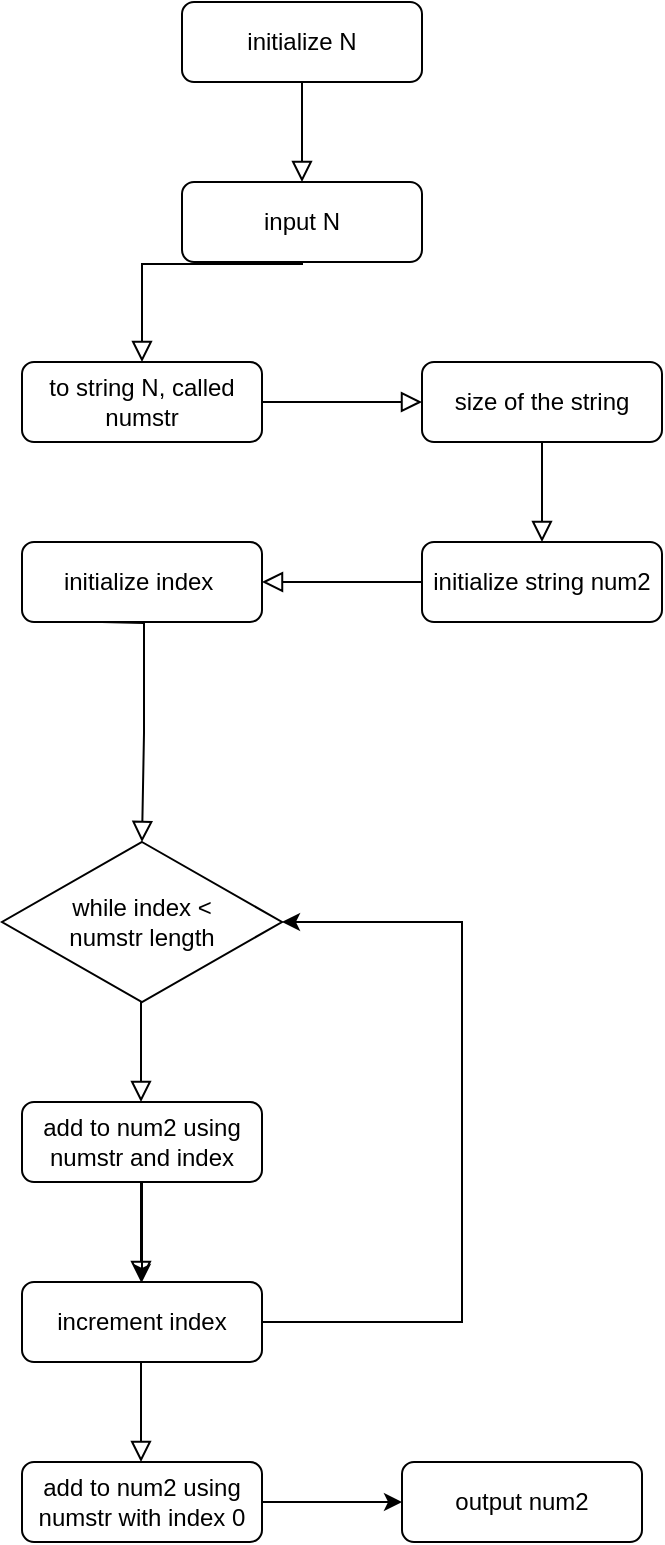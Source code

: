 <mxfile version="22.0.8" type="github">
  <diagram name="Page-1" id="WHW3vwx68dzItflWKQoz">
    <mxGraphModel dx="1793" dy="933" grid="1" gridSize="10" guides="1" tooltips="1" connect="1" arrows="1" fold="1" page="1" pageScale="1" pageWidth="827" pageHeight="1169" math="0" shadow="0">
      <root>
        <mxCell id="0" />
        <mxCell id="1" parent="0" />
        <mxCell id="26yr2gSdb5ZErcrHI1Ah-1" value="" style="rounded=0;html=1;jettySize=auto;orthogonalLoop=1;fontSize=11;endArrow=block;endFill=0;endSize=8;strokeWidth=1;shadow=0;labelBackgroundColor=none;edgeStyle=orthogonalEdgeStyle;" edge="1" parent="1" source="26yr2gSdb5ZErcrHI1Ah-2">
          <mxGeometry relative="1" as="geometry">
            <mxPoint x="400" y="170" as="targetPoint" />
          </mxGeometry>
        </mxCell>
        <mxCell id="26yr2gSdb5ZErcrHI1Ah-2" value="initialize N" style="rounded=1;whiteSpace=wrap;html=1;fontSize=12;glass=0;strokeWidth=1;shadow=0;" vertex="1" parent="1">
          <mxGeometry x="340" y="80" width="120" height="40" as="geometry" />
        </mxCell>
        <mxCell id="26yr2gSdb5ZErcrHI1Ah-3" value="input N" style="rounded=1;whiteSpace=wrap;html=1;" vertex="1" parent="1">
          <mxGeometry x="340" y="170" width="120" height="40" as="geometry" />
        </mxCell>
        <mxCell id="26yr2gSdb5ZErcrHI1Ah-4" value="" style="rounded=0;html=1;jettySize=auto;orthogonalLoop=1;fontSize=11;endArrow=block;endFill=0;endSize=8;strokeWidth=1;shadow=0;labelBackgroundColor=none;edgeStyle=orthogonalEdgeStyle;entryX=0;entryY=0.5;entryDx=0;entryDy=0;" edge="1" parent="1" source="26yr2gSdb5ZErcrHI1Ah-5" target="26yr2gSdb5ZErcrHI1Ah-8">
          <mxGeometry relative="1" as="geometry">
            <mxPoint x="400" y="350" as="targetPoint" />
          </mxGeometry>
        </mxCell>
        <mxCell id="26yr2gSdb5ZErcrHI1Ah-5" value="to string N, called numstr" style="rounded=1;whiteSpace=wrap;html=1;fontSize=12;glass=0;strokeWidth=1;shadow=0;" vertex="1" parent="1">
          <mxGeometry x="260" y="260" width="120" height="40" as="geometry" />
        </mxCell>
        <mxCell id="26yr2gSdb5ZErcrHI1Ah-6" value="" style="rounded=0;html=1;jettySize=auto;orthogonalLoop=1;fontSize=11;endArrow=block;endFill=0;endSize=8;strokeWidth=1;shadow=0;labelBackgroundColor=none;edgeStyle=orthogonalEdgeStyle;entryX=0.5;entryY=0;entryDx=0;entryDy=0;" edge="1" parent="1" target="26yr2gSdb5ZErcrHI1Ah-5">
          <mxGeometry relative="1" as="geometry">
            <mxPoint x="400" y="210" as="sourcePoint" />
            <mxPoint x="310" y="240" as="targetPoint" />
            <Array as="points">
              <mxPoint x="400" y="211" />
              <mxPoint x="320" y="211" />
            </Array>
          </mxGeometry>
        </mxCell>
        <mxCell id="26yr2gSdb5ZErcrHI1Ah-8" value="size of the string" style="rounded=1;whiteSpace=wrap;html=1;fontSize=12;glass=0;strokeWidth=1;shadow=0;" vertex="1" parent="1">
          <mxGeometry x="460" y="260" width="120" height="40" as="geometry" />
        </mxCell>
        <mxCell id="26yr2gSdb5ZErcrHI1Ah-9" value="" style="rounded=0;html=1;jettySize=auto;orthogonalLoop=1;fontSize=11;endArrow=block;endFill=0;endSize=8;strokeWidth=1;shadow=0;labelBackgroundColor=none;edgeStyle=orthogonalEdgeStyle;" edge="1" parent="1" source="26yr2gSdb5ZErcrHI1Ah-10">
          <mxGeometry relative="1" as="geometry">
            <mxPoint x="380" y="370" as="targetPoint" />
          </mxGeometry>
        </mxCell>
        <mxCell id="26yr2gSdb5ZErcrHI1Ah-11" value="" style="rounded=0;html=1;jettySize=auto;orthogonalLoop=1;fontSize=11;endArrow=block;endFill=0;endSize=8;strokeWidth=1;shadow=0;labelBackgroundColor=none;edgeStyle=orthogonalEdgeStyle;" edge="1" parent="1">
          <mxGeometry relative="1" as="geometry">
            <mxPoint x="320" y="500" as="targetPoint" />
            <mxPoint x="300" y="390.0" as="sourcePoint" />
          </mxGeometry>
        </mxCell>
        <mxCell id="26yr2gSdb5ZErcrHI1Ah-12" value="initialize index&amp;nbsp;" style="rounded=1;whiteSpace=wrap;html=1;fontSize=12;glass=0;strokeWidth=1;shadow=0;" vertex="1" parent="1">
          <mxGeometry x="260" y="350" width="120" height="40" as="geometry" />
        </mxCell>
        <mxCell id="26yr2gSdb5ZErcrHI1Ah-13" value="while index &amp;lt;&lt;br&gt;numstr length" style="rhombus;whiteSpace=wrap;html=1;" vertex="1" parent="1">
          <mxGeometry x="250" y="500" width="140" height="80" as="geometry" />
        </mxCell>
        <mxCell id="26yr2gSdb5ZErcrHI1Ah-14" value="" style="rounded=0;html=1;jettySize=auto;orthogonalLoop=1;fontSize=11;endArrow=block;endFill=0;endSize=8;strokeWidth=1;shadow=0;labelBackgroundColor=none;edgeStyle=orthogonalEdgeStyle;" edge="1" parent="1">
          <mxGeometry relative="1" as="geometry">
            <mxPoint x="319.5" y="630" as="targetPoint" />
            <mxPoint x="319.5" y="580" as="sourcePoint" />
          </mxGeometry>
        </mxCell>
        <mxCell id="26yr2gSdb5ZErcrHI1Ah-15" value="" style="edgeStyle=orthogonalEdgeStyle;rounded=0;orthogonalLoop=1;jettySize=auto;html=1;" edge="1" parent="1" source="26yr2gSdb5ZErcrHI1Ah-16" target="26yr2gSdb5ZErcrHI1Ah-18">
          <mxGeometry relative="1" as="geometry" />
        </mxCell>
        <mxCell id="26yr2gSdb5ZErcrHI1Ah-16" value="add to num2 using numstr and index" style="rounded=1;whiteSpace=wrap;html=1;fontSize=12;glass=0;strokeWidth=1;shadow=0;" vertex="1" parent="1">
          <mxGeometry x="260" y="630" width="120" height="40" as="geometry" />
        </mxCell>
        <mxCell id="26yr2gSdb5ZErcrHI1Ah-17" value="" style="rounded=0;html=1;jettySize=auto;orthogonalLoop=1;fontSize=11;endArrow=block;endFill=0;endSize=8;strokeWidth=1;shadow=0;labelBackgroundColor=none;edgeStyle=orthogonalEdgeStyle;" edge="1" parent="1">
          <mxGeometry relative="1" as="geometry">
            <mxPoint x="319.5" y="720" as="targetPoint" />
            <mxPoint x="319.5" y="670" as="sourcePoint" />
          </mxGeometry>
        </mxCell>
        <mxCell id="26yr2gSdb5ZErcrHI1Ah-18" value="increment index" style="rounded=1;whiteSpace=wrap;html=1;fontSize=12;glass=0;strokeWidth=1;shadow=0;" vertex="1" parent="1">
          <mxGeometry x="260" y="720" width="120" height="40" as="geometry" />
        </mxCell>
        <mxCell id="26yr2gSdb5ZErcrHI1Ah-19" value="" style="endArrow=classic;html=1;rounded=0;exitX=1;exitY=0.5;exitDx=0;exitDy=0;entryX=1;entryY=0.5;entryDx=0;entryDy=0;" edge="1" parent="1" source="26yr2gSdb5ZErcrHI1Ah-18" target="26yr2gSdb5ZErcrHI1Ah-13">
          <mxGeometry width="50" height="50" relative="1" as="geometry">
            <mxPoint x="570" y="860" as="sourcePoint" />
            <mxPoint x="480" y="660" as="targetPoint" />
            <Array as="points">
              <mxPoint x="480" y="740" />
              <mxPoint x="480" y="540" />
            </Array>
          </mxGeometry>
        </mxCell>
        <mxCell id="26yr2gSdb5ZErcrHI1Ah-20" value="" style="rounded=0;html=1;jettySize=auto;orthogonalLoop=1;fontSize=11;endArrow=block;endFill=0;endSize=8;strokeWidth=1;shadow=0;labelBackgroundColor=none;edgeStyle=orthogonalEdgeStyle;" edge="1" parent="1">
          <mxGeometry relative="1" as="geometry">
            <mxPoint x="319.5" y="810" as="targetPoint" />
            <mxPoint x="319.5" y="760" as="sourcePoint" />
          </mxGeometry>
        </mxCell>
        <mxCell id="26yr2gSdb5ZErcrHI1Ah-21" value="" style="edgeStyle=orthogonalEdgeStyle;rounded=0;orthogonalLoop=1;jettySize=auto;html=1;" edge="1" parent="1" source="26yr2gSdb5ZErcrHI1Ah-22" target="26yr2gSdb5ZErcrHI1Ah-24">
          <mxGeometry relative="1" as="geometry" />
        </mxCell>
        <mxCell id="26yr2gSdb5ZErcrHI1Ah-22" value="add to num2 using numstr with index 0" style="rounded=1;whiteSpace=wrap;html=1;fontSize=12;glass=0;strokeWidth=1;shadow=0;" vertex="1" parent="1">
          <mxGeometry x="260" y="810" width="120" height="40" as="geometry" />
        </mxCell>
        <mxCell id="26yr2gSdb5ZErcrHI1Ah-24" value="output num2" style="rounded=1;whiteSpace=wrap;html=1;fontSize=12;glass=0;strokeWidth=1;shadow=0;" vertex="1" parent="1">
          <mxGeometry x="450" y="810" width="120" height="40" as="geometry" />
        </mxCell>
        <mxCell id="26yr2gSdb5ZErcrHI1Ah-25" value="" style="rounded=0;html=1;jettySize=auto;orthogonalLoop=1;fontSize=11;endArrow=block;endFill=0;endSize=8;strokeWidth=1;shadow=0;labelBackgroundColor=none;edgeStyle=orthogonalEdgeStyle;exitX=0.5;exitY=1;exitDx=0;exitDy=0;" edge="1" parent="1" source="26yr2gSdb5ZErcrHI1Ah-8" target="26yr2gSdb5ZErcrHI1Ah-10">
          <mxGeometry relative="1" as="geometry">
            <mxPoint x="520" y="460" as="targetPoint" />
            <mxPoint x="520" y="300" as="sourcePoint" />
          </mxGeometry>
        </mxCell>
        <mxCell id="26yr2gSdb5ZErcrHI1Ah-10" value="initialize string num2" style="rounded=1;whiteSpace=wrap;html=1;fontSize=12;glass=0;strokeWidth=1;shadow=0;" vertex="1" parent="1">
          <mxGeometry x="460" y="350" width="120" height="40" as="geometry" />
        </mxCell>
      </root>
    </mxGraphModel>
  </diagram>
</mxfile>

